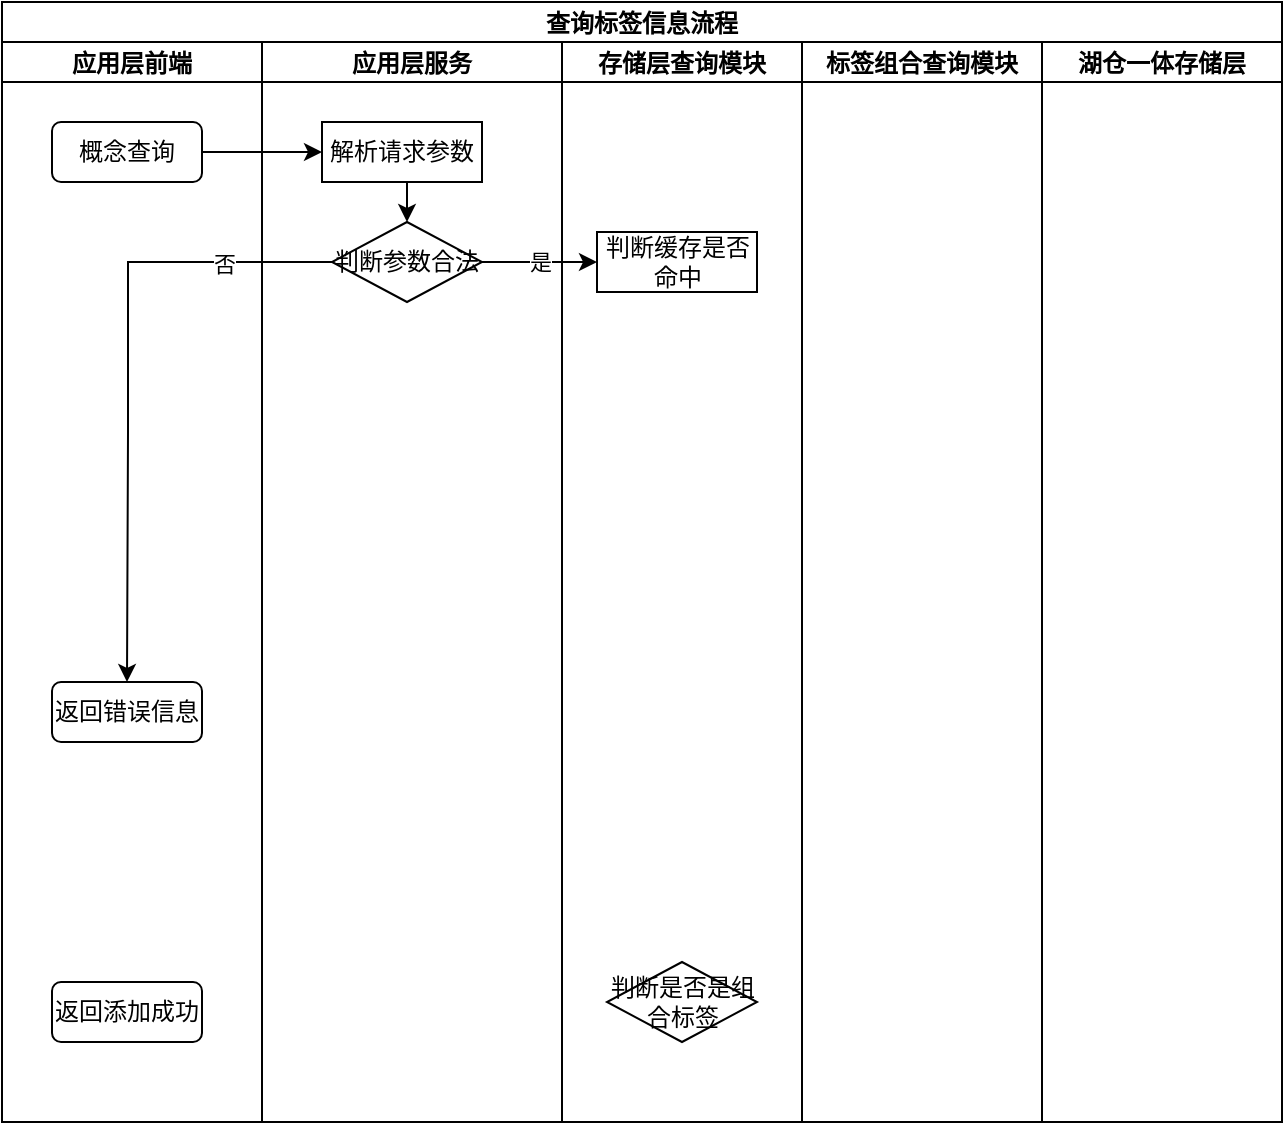 <mxfile version="17.1.2" type="github">
  <diagram id="_-KhlgRjDGJnE1wBygxN" name="第 1 页">
    <mxGraphModel dx="1158" dy="779" grid="1" gridSize="10" guides="1" tooltips="1" connect="1" arrows="1" fold="1" page="1" pageScale="1" pageWidth="850" pageHeight="1100" math="0" shadow="0">
      <root>
        <mxCell id="0" />
        <mxCell id="1" parent="0" />
        <mxCell id="_END5mWc-I215Ko7BJCz-1" value="查询标签信息流程" style="swimlane;childLayout=stackLayout;resizeParent=1;resizeParentMax=0;startSize=20;" vertex="1" parent="1">
          <mxGeometry x="100" y="120" width="640" height="560" as="geometry" />
        </mxCell>
        <mxCell id="_END5mWc-I215Ko7BJCz-2" value="应用层前端" style="swimlane;startSize=20;" vertex="1" parent="_END5mWc-I215Ko7BJCz-1">
          <mxGeometry y="20" width="130" height="540" as="geometry" />
        </mxCell>
        <mxCell id="_END5mWc-I215Ko7BJCz-3" value="概念查询" style="rounded=1;whiteSpace=wrap;html=1;" vertex="1" parent="_END5mWc-I215Ko7BJCz-2">
          <mxGeometry x="25" y="40" width="75" height="30" as="geometry" />
        </mxCell>
        <mxCell id="_END5mWc-I215Ko7BJCz-4" value="返回错误信息" style="rounded=1;whiteSpace=wrap;html=1;" vertex="1" parent="_END5mWc-I215Ko7BJCz-2">
          <mxGeometry x="25" y="320" width="75" height="30" as="geometry" />
        </mxCell>
        <mxCell id="_END5mWc-I215Ko7BJCz-5" value="返回添加成功" style="rounded=1;whiteSpace=wrap;html=1;" vertex="1" parent="_END5mWc-I215Ko7BJCz-2">
          <mxGeometry x="25" y="470" width="75" height="30" as="geometry" />
        </mxCell>
        <mxCell id="_END5mWc-I215Ko7BJCz-6" value="应用层服务" style="swimlane;startSize=20;" vertex="1" parent="_END5mWc-I215Ko7BJCz-1">
          <mxGeometry x="130" y="20" width="150" height="540" as="geometry" />
        </mxCell>
        <mxCell id="_END5mWc-I215Ko7BJCz-7" style="edgeStyle=orthogonalEdgeStyle;rounded=0;orthogonalLoop=1;jettySize=auto;html=1;exitX=0.5;exitY=1;exitDx=0;exitDy=0;entryX=0.5;entryY=0;entryDx=0;entryDy=0;" edge="1" parent="_END5mWc-I215Ko7BJCz-6" source="_END5mWc-I215Ko7BJCz-8" target="_END5mWc-I215Ko7BJCz-10">
          <mxGeometry relative="1" as="geometry" />
        </mxCell>
        <mxCell id="_END5mWc-I215Ko7BJCz-8" value="解析请求参数" style="rounded=0;whiteSpace=wrap;html=1;" vertex="1" parent="_END5mWc-I215Ko7BJCz-6">
          <mxGeometry x="30" y="40" width="80" height="30" as="geometry" />
        </mxCell>
        <mxCell id="_END5mWc-I215Ko7BJCz-10" value="判断参数合法" style="rhombus;whiteSpace=wrap;html=1;" vertex="1" parent="_END5mWc-I215Ko7BJCz-6">
          <mxGeometry x="35" y="90" width="75" height="40" as="geometry" />
        </mxCell>
        <mxCell id="_END5mWc-I215Ko7BJCz-12" value="存储层查询模块" style="swimlane;startSize=20;" vertex="1" parent="_END5mWc-I215Ko7BJCz-1">
          <mxGeometry x="280" y="20" width="120" height="540" as="geometry" />
        </mxCell>
        <mxCell id="_END5mWc-I215Ko7BJCz-14" value="判断是否是组合标签" style="rhombus;whiteSpace=wrap;html=1;" vertex="1" parent="_END5mWc-I215Ko7BJCz-12">
          <mxGeometry x="22.5" y="460" width="75" height="40" as="geometry" />
        </mxCell>
        <mxCell id="_END5mWc-I215Ko7BJCz-39" value="判断缓存是否命中" style="rounded=0;whiteSpace=wrap;html=1;" vertex="1" parent="_END5mWc-I215Ko7BJCz-12">
          <mxGeometry x="17.5" y="95" width="80" height="30" as="geometry" />
        </mxCell>
        <mxCell id="_END5mWc-I215Ko7BJCz-16" value="标签组合查询模块" style="swimlane;startSize=20;" vertex="1" parent="_END5mWc-I215Ko7BJCz-1">
          <mxGeometry x="400" y="20" width="120" height="540" as="geometry" />
        </mxCell>
        <mxCell id="_END5mWc-I215Ko7BJCz-23" style="edgeStyle=orthogonalEdgeStyle;rounded=0;orthogonalLoop=1;jettySize=auto;html=1;exitX=1;exitY=0.5;exitDx=0;exitDy=0;" edge="1" parent="_END5mWc-I215Ko7BJCz-1" source="_END5mWc-I215Ko7BJCz-3" target="_END5mWc-I215Ko7BJCz-8">
          <mxGeometry relative="1" as="geometry" />
        </mxCell>
        <mxCell id="_END5mWc-I215Ko7BJCz-24" style="edgeStyle=orthogonalEdgeStyle;rounded=0;orthogonalLoop=1;jettySize=auto;html=1;exitX=0;exitY=0.5;exitDx=0;exitDy=0;entryX=0.5;entryY=0;entryDx=0;entryDy=0;" edge="1" parent="_END5mWc-I215Ko7BJCz-1" source="_END5mWc-I215Ko7BJCz-10" target="_END5mWc-I215Ko7BJCz-4">
          <mxGeometry relative="1" as="geometry">
            <Array as="points">
              <mxPoint x="63" y="130" />
              <mxPoint x="63" y="215" />
            </Array>
          </mxGeometry>
        </mxCell>
        <mxCell id="_END5mWc-I215Ko7BJCz-25" value="否" style="edgeLabel;html=1;align=center;verticalAlign=middle;resizable=0;points=[];" vertex="1" connectable="0" parent="_END5mWc-I215Ko7BJCz-24">
          <mxGeometry x="-0.654" y="1" relative="1" as="geometry">
            <mxPoint as="offset" />
          </mxGeometry>
        </mxCell>
        <mxCell id="_END5mWc-I215Ko7BJCz-27" value="湖仓一体存储层" style="swimlane;startSize=20;" vertex="1" parent="_END5mWc-I215Ko7BJCz-1">
          <mxGeometry x="520" y="20" width="120" height="540" as="geometry" />
        </mxCell>
        <mxCell id="_END5mWc-I215Ko7BJCz-40" value="是" style="edgeStyle=orthogonalEdgeStyle;rounded=0;orthogonalLoop=1;jettySize=auto;html=1;exitX=1;exitY=0.5;exitDx=0;exitDy=0;" edge="1" parent="_END5mWc-I215Ko7BJCz-1" source="_END5mWc-I215Ko7BJCz-10" target="_END5mWc-I215Ko7BJCz-39">
          <mxGeometry relative="1" as="geometry" />
        </mxCell>
      </root>
    </mxGraphModel>
  </diagram>
</mxfile>
